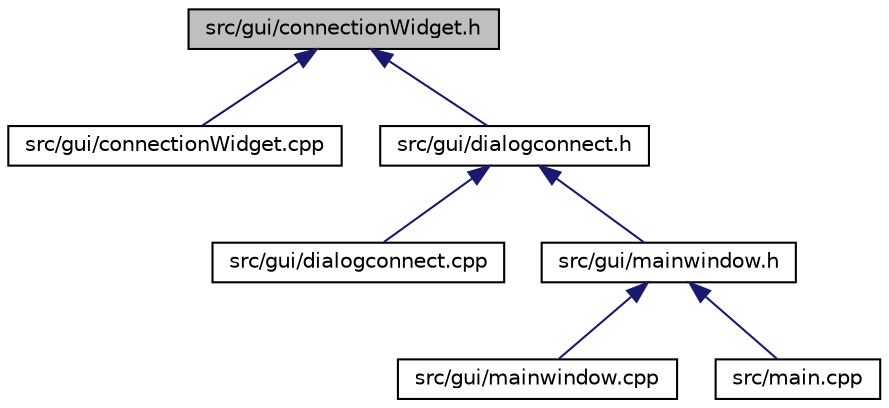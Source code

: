 digraph "src/gui/connectionWidget.h"
{
 // LATEX_PDF_SIZE
  edge [fontname="Helvetica",fontsize="10",labelfontname="Helvetica",labelfontsize="10"];
  node [fontname="Helvetica",fontsize="10",shape=record];
  Node1 [label="src/gui/connectionWidget.h",height=0.2,width=0.4,color="black", fillcolor="grey75", style="filled", fontcolor="black",tooltip="Widget to display the informations about one connection."];
  Node1 -> Node2 [dir="back",color="midnightblue",fontsize="10",style="solid",fontname="Helvetica"];
  Node2 [label="src/gui/connectionWidget.cpp",height=0.2,width=0.4,color="black", fillcolor="white", style="filled",URL="$connection_widget_8cpp.html",tooltip=" "];
  Node1 -> Node3 [dir="back",color="midnightblue",fontsize="10",style="solid",fontname="Helvetica"];
  Node3 [label="src/gui/dialogconnect.h",height=0.2,width=0.4,color="black", fillcolor="white", style="filled",URL="$dialogconnect_8h.html",tooltip="DialogConnect class declaration."];
  Node3 -> Node4 [dir="back",color="midnightblue",fontsize="10",style="solid",fontname="Helvetica"];
  Node4 [label="src/gui/dialogconnect.cpp",height=0.2,width=0.4,color="black", fillcolor="white", style="filled",URL="$dialogconnect_8cpp.html",tooltip=" "];
  Node3 -> Node5 [dir="back",color="midnightblue",fontsize="10",style="solid",fontname="Helvetica"];
  Node5 [label="src/gui/mainwindow.h",height=0.2,width=0.4,color="black", fillcolor="white", style="filled",URL="$mainwindow_8h.html",tooltip="Mainwindow for the project linescaleGUI."];
  Node5 -> Node6 [dir="back",color="midnightblue",fontsize="10",style="solid",fontname="Helvetica"];
  Node6 [label="src/gui/mainwindow.cpp",height=0.2,width=0.4,color="black", fillcolor="white", style="filled",URL="$mainwindow_8cpp.html",tooltip=" "];
  Node5 -> Node7 [dir="back",color="midnightblue",fontsize="10",style="solid",fontname="Helvetica"];
  Node7 [label="src/main.cpp",height=0.2,width=0.4,color="black", fillcolor="white", style="filled",URL="$main_8cpp.html",tooltip="Main file of project linescaleGUI."];
}
